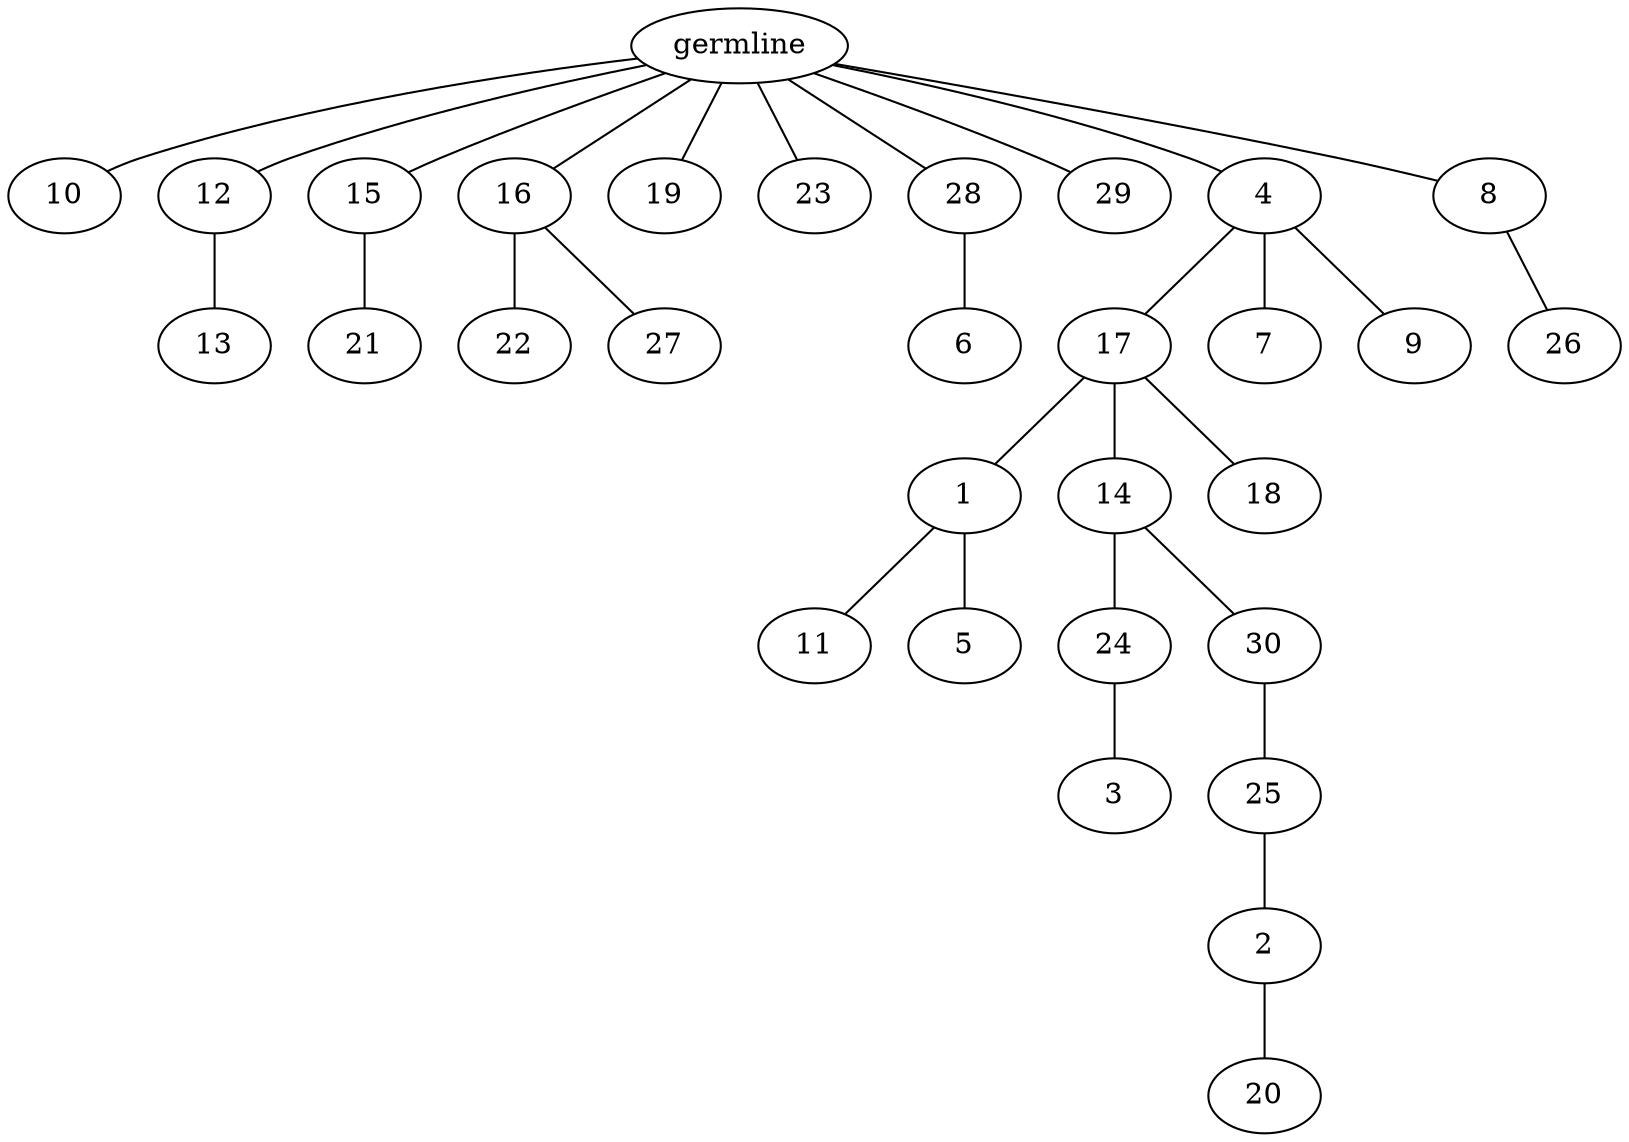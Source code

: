 graph tree {
    "140174597872080" [label="germline"];
    "140174609794384" [label="10"];
    "140174611205808" [label="12"];
    "140174611205664" [label="13"];
    "140174611203360" [label="15"];
    "140174611204752" [label="21"];
    "140174611204128" [label="16"];
    "140174611203984" [label="22"];
    "140174611205856" [label="27"];
    "140174611205088" [label="19"];
    "140174611203744" [label="23"];
    "140174611202496" [label="28"];
    "140174611202592" [label="6"];
    "140174611203072" [label="29"];
    "140174611204800" [label="4"];
    "140174611202736" [label="17"];
    "140174611204080" [label="1"];
    "140174599700288" [label="11"];
    "140174611203936" [label="5"];
    "140174611203504" [label="14"];
    "140174611202544" [label="24"];
    "140174611202112" [label="3"];
    "140174611202160" [label="30"];
    "140174611203600" [label="25"];
    "140174603019984" [label="2"];
    "140174603018448" [label="20"];
    "140174611205952" [label="18"];
    "140174611206096" [label="7"];
    "140174611204992" [label="9"];
    "140174611205424" [label="8"];
    "140174603021136" [label="26"];
    "140174597872080" -- "140174609794384";
    "140174597872080" -- "140174611205808";
    "140174597872080" -- "140174611203360";
    "140174597872080" -- "140174611204128";
    "140174597872080" -- "140174611205088";
    "140174597872080" -- "140174611203744";
    "140174597872080" -- "140174611202496";
    "140174597872080" -- "140174611203072";
    "140174597872080" -- "140174611204800";
    "140174597872080" -- "140174611205424";
    "140174611205808" -- "140174611205664";
    "140174611203360" -- "140174611204752";
    "140174611204128" -- "140174611203984";
    "140174611204128" -- "140174611205856";
    "140174611202496" -- "140174611202592";
    "140174611204800" -- "140174611202736";
    "140174611204800" -- "140174611206096";
    "140174611204800" -- "140174611204992";
    "140174611202736" -- "140174611204080";
    "140174611202736" -- "140174611203504";
    "140174611202736" -- "140174611205952";
    "140174611204080" -- "140174599700288";
    "140174611204080" -- "140174611203936";
    "140174611203504" -- "140174611202544";
    "140174611203504" -- "140174611202160";
    "140174611202544" -- "140174611202112";
    "140174611202160" -- "140174611203600";
    "140174611203600" -- "140174603019984";
    "140174603019984" -- "140174603018448";
    "140174611205424" -- "140174603021136";
}
